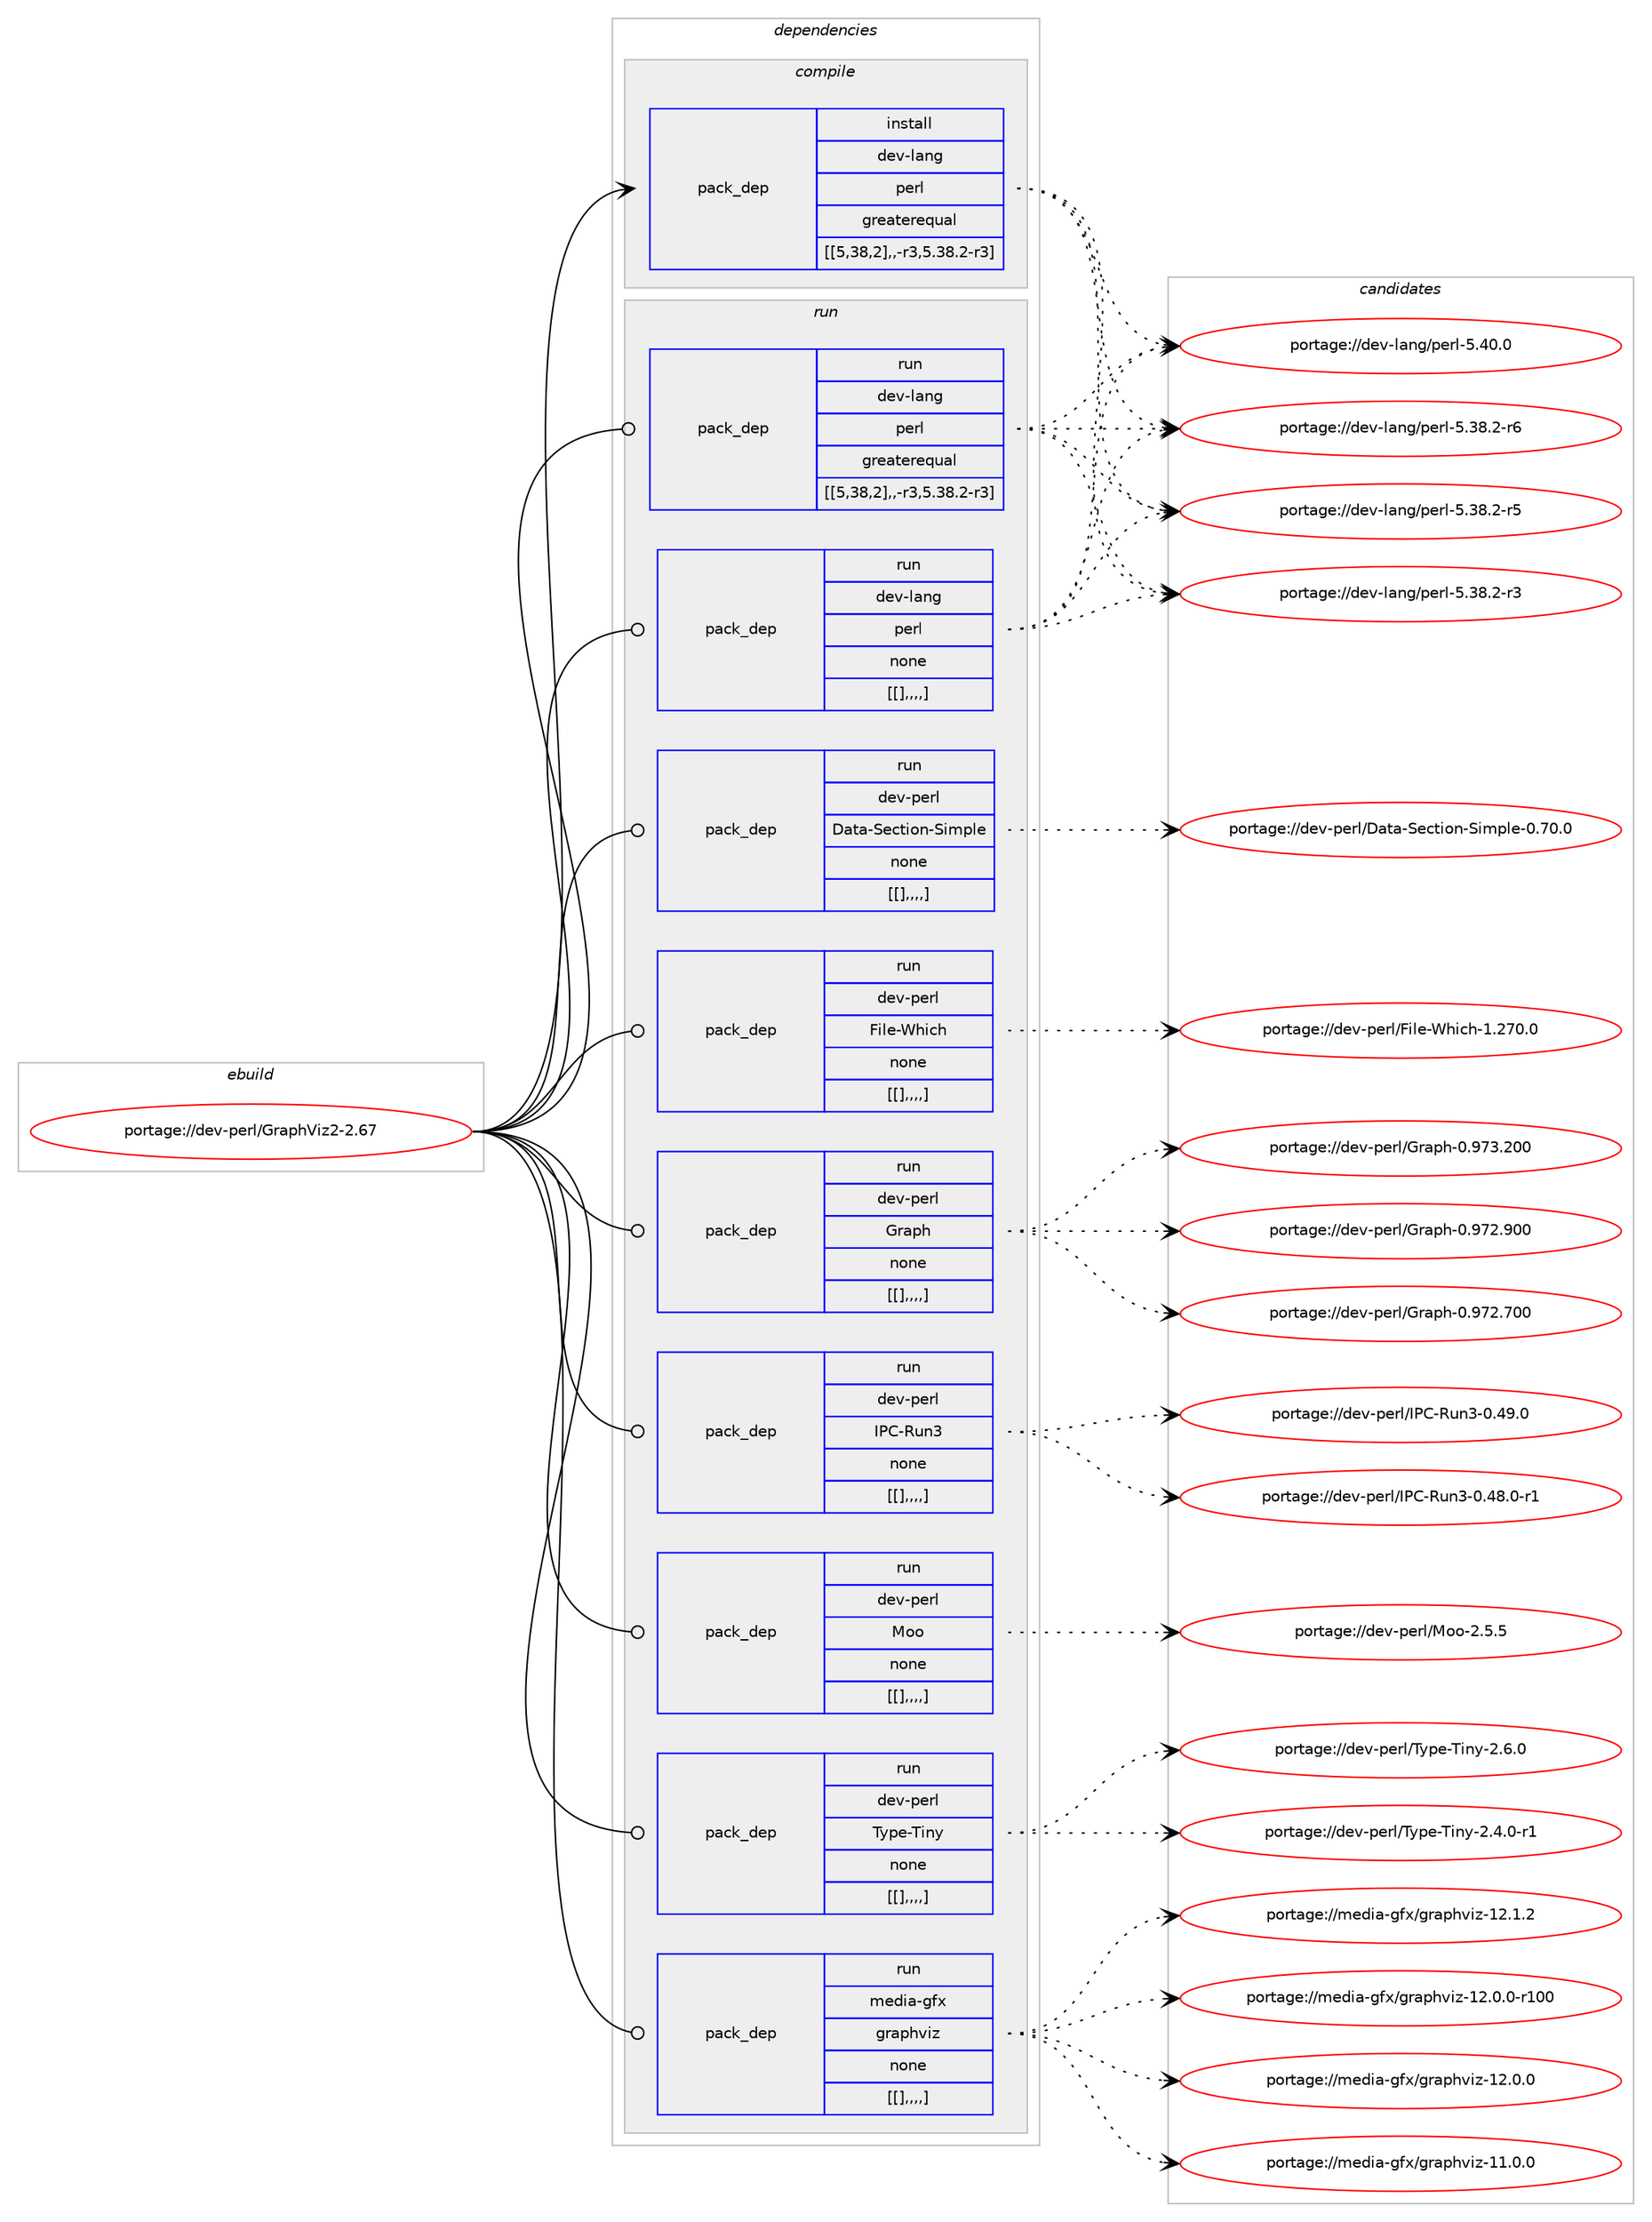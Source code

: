 digraph prolog {

# *************
# Graph options
# *************

newrank=true;
concentrate=true;
compound=true;
graph [rankdir=LR,fontname=Helvetica,fontsize=10,ranksep=1.5];#, ranksep=2.5, nodesep=0.2];
edge  [arrowhead=vee];
node  [fontname=Helvetica,fontsize=10];

# **********
# The ebuild
# **********

subgraph cluster_leftcol {
color=gray;
label=<<i>ebuild</i>>;
id [label="portage://dev-perl/GraphViz2-2.67", color=red, width=4, href="../dev-perl/GraphViz2-2.67.svg"];
}

# ****************
# The dependencies
# ****************

subgraph cluster_midcol {
color=gray;
label=<<i>dependencies</i>>;
subgraph cluster_compile {
fillcolor="#eeeeee";
style=filled;
label=<<i>compile</i>>;
subgraph pack102261 {
dependency135330 [label=<<TABLE BORDER="0" CELLBORDER="1" CELLSPACING="0" CELLPADDING="4" WIDTH="220"><TR><TD ROWSPAN="6" CELLPADDING="30">pack_dep</TD></TR><TR><TD WIDTH="110">install</TD></TR><TR><TD>dev-lang</TD></TR><TR><TD>perl</TD></TR><TR><TD>greaterequal</TD></TR><TR><TD>[[5,38,2],,-r3,5.38.2-r3]</TD></TR></TABLE>>, shape=none, color=blue];
}
id:e -> dependency135330:w [weight=20,style="solid",arrowhead="vee"];
}
subgraph cluster_compileandrun {
fillcolor="#eeeeee";
style=filled;
label=<<i>compile and run</i>>;
}
subgraph cluster_run {
fillcolor="#eeeeee";
style=filled;
label=<<i>run</i>>;
subgraph pack102290 {
dependency135353 [label=<<TABLE BORDER="0" CELLBORDER="1" CELLSPACING="0" CELLPADDING="4" WIDTH="220"><TR><TD ROWSPAN="6" CELLPADDING="30">pack_dep</TD></TR><TR><TD WIDTH="110">run</TD></TR><TR><TD>dev-lang</TD></TR><TR><TD>perl</TD></TR><TR><TD>greaterequal</TD></TR><TR><TD>[[5,38,2],,-r3,5.38.2-r3]</TD></TR></TABLE>>, shape=none, color=blue];
}
id:e -> dependency135353:w [weight=20,style="solid",arrowhead="odot"];
subgraph pack102306 {
dependency135381 [label=<<TABLE BORDER="0" CELLBORDER="1" CELLSPACING="0" CELLPADDING="4" WIDTH="220"><TR><TD ROWSPAN="6" CELLPADDING="30">pack_dep</TD></TR><TR><TD WIDTH="110">run</TD></TR><TR><TD>dev-lang</TD></TR><TR><TD>perl</TD></TR><TR><TD>none</TD></TR><TR><TD>[[],,,,]</TD></TR></TABLE>>, shape=none, color=blue];
}
id:e -> dependency135381:w [weight=20,style="solid",arrowhead="odot"];
subgraph pack102404 {
dependency135501 [label=<<TABLE BORDER="0" CELLBORDER="1" CELLSPACING="0" CELLPADDING="4" WIDTH="220"><TR><TD ROWSPAN="6" CELLPADDING="30">pack_dep</TD></TR><TR><TD WIDTH="110">run</TD></TR><TR><TD>dev-perl</TD></TR><TR><TD>Data-Section-Simple</TD></TR><TR><TD>none</TD></TR><TR><TD>[[],,,,]</TD></TR></TABLE>>, shape=none, color=blue];
}
id:e -> dependency135501:w [weight=20,style="solid",arrowhead="odot"];
subgraph pack102468 {
dependency135543 [label=<<TABLE BORDER="0" CELLBORDER="1" CELLSPACING="0" CELLPADDING="4" WIDTH="220"><TR><TD ROWSPAN="6" CELLPADDING="30">pack_dep</TD></TR><TR><TD WIDTH="110">run</TD></TR><TR><TD>dev-perl</TD></TR><TR><TD>File-Which</TD></TR><TR><TD>none</TD></TR><TR><TD>[[],,,,]</TD></TR></TABLE>>, shape=none, color=blue];
}
id:e -> dependency135543:w [weight=20,style="solid",arrowhead="odot"];
subgraph pack102489 {
dependency135597 [label=<<TABLE BORDER="0" CELLBORDER="1" CELLSPACING="0" CELLPADDING="4" WIDTH="220"><TR><TD ROWSPAN="6" CELLPADDING="30">pack_dep</TD></TR><TR><TD WIDTH="110">run</TD></TR><TR><TD>dev-perl</TD></TR><TR><TD>Graph</TD></TR><TR><TD>none</TD></TR><TR><TD>[[],,,,]</TD></TR></TABLE>>, shape=none, color=blue];
}
id:e -> dependency135597:w [weight=20,style="solid",arrowhead="odot"];
subgraph pack102546 {
dependency135611 [label=<<TABLE BORDER="0" CELLBORDER="1" CELLSPACING="0" CELLPADDING="4" WIDTH="220"><TR><TD ROWSPAN="6" CELLPADDING="30">pack_dep</TD></TR><TR><TD WIDTH="110">run</TD></TR><TR><TD>dev-perl</TD></TR><TR><TD>IPC-Run3</TD></TR><TR><TD>none</TD></TR><TR><TD>[[],,,,]</TD></TR></TABLE>>, shape=none, color=blue];
}
id:e -> dependency135611:w [weight=20,style="solid",arrowhead="odot"];
subgraph pack102548 {
dependency135616 [label=<<TABLE BORDER="0" CELLBORDER="1" CELLSPACING="0" CELLPADDING="4" WIDTH="220"><TR><TD ROWSPAN="6" CELLPADDING="30">pack_dep</TD></TR><TR><TD WIDTH="110">run</TD></TR><TR><TD>dev-perl</TD></TR><TR><TD>Moo</TD></TR><TR><TD>none</TD></TR><TR><TD>[[],,,,]</TD></TR></TABLE>>, shape=none, color=blue];
}
id:e -> dependency135616:w [weight=20,style="solid",arrowhead="odot"];
subgraph pack102553 {
dependency135621 [label=<<TABLE BORDER="0" CELLBORDER="1" CELLSPACING="0" CELLPADDING="4" WIDTH="220"><TR><TD ROWSPAN="6" CELLPADDING="30">pack_dep</TD></TR><TR><TD WIDTH="110">run</TD></TR><TR><TD>dev-perl</TD></TR><TR><TD>Type-Tiny</TD></TR><TR><TD>none</TD></TR><TR><TD>[[],,,,]</TD></TR></TABLE>>, shape=none, color=blue];
}
id:e -> dependency135621:w [weight=20,style="solid",arrowhead="odot"];
subgraph pack102582 {
dependency135649 [label=<<TABLE BORDER="0" CELLBORDER="1" CELLSPACING="0" CELLPADDING="4" WIDTH="220"><TR><TD ROWSPAN="6" CELLPADDING="30">pack_dep</TD></TR><TR><TD WIDTH="110">run</TD></TR><TR><TD>media-gfx</TD></TR><TR><TD>graphviz</TD></TR><TR><TD>none</TD></TR><TR><TD>[[],,,,]</TD></TR></TABLE>>, shape=none, color=blue];
}
id:e -> dependency135649:w [weight=20,style="solid",arrowhead="odot"];
}
}

# **************
# The candidates
# **************

subgraph cluster_choices {
rank=same;
color=gray;
label=<<i>candidates</i>>;

subgraph choice102200 {
color=black;
nodesep=1;
choice10010111845108971101034711210111410845534652484648 [label="portage://dev-lang/perl-5.40.0", color=red, width=4,href="../dev-lang/perl-5.40.0.svg"];
choice100101118451089711010347112101114108455346515646504511454 [label="portage://dev-lang/perl-5.38.2-r6", color=red, width=4,href="../dev-lang/perl-5.38.2-r6.svg"];
choice100101118451089711010347112101114108455346515646504511453 [label="portage://dev-lang/perl-5.38.2-r5", color=red, width=4,href="../dev-lang/perl-5.38.2-r5.svg"];
choice100101118451089711010347112101114108455346515646504511451 [label="portage://dev-lang/perl-5.38.2-r3", color=red, width=4,href="../dev-lang/perl-5.38.2-r3.svg"];
dependency135330:e -> choice10010111845108971101034711210111410845534652484648:w [style=dotted,weight="100"];
dependency135330:e -> choice100101118451089711010347112101114108455346515646504511454:w [style=dotted,weight="100"];
dependency135330:e -> choice100101118451089711010347112101114108455346515646504511453:w [style=dotted,weight="100"];
dependency135330:e -> choice100101118451089711010347112101114108455346515646504511451:w [style=dotted,weight="100"];
}
subgraph choice102203 {
color=black;
nodesep=1;
choice10010111845108971101034711210111410845534652484648 [label="portage://dev-lang/perl-5.40.0", color=red, width=4,href="../dev-lang/perl-5.40.0.svg"];
choice100101118451089711010347112101114108455346515646504511454 [label="portage://dev-lang/perl-5.38.2-r6", color=red, width=4,href="../dev-lang/perl-5.38.2-r6.svg"];
choice100101118451089711010347112101114108455346515646504511453 [label="portage://dev-lang/perl-5.38.2-r5", color=red, width=4,href="../dev-lang/perl-5.38.2-r5.svg"];
choice100101118451089711010347112101114108455346515646504511451 [label="portage://dev-lang/perl-5.38.2-r3", color=red, width=4,href="../dev-lang/perl-5.38.2-r3.svg"];
dependency135353:e -> choice10010111845108971101034711210111410845534652484648:w [style=dotted,weight="100"];
dependency135353:e -> choice100101118451089711010347112101114108455346515646504511454:w [style=dotted,weight="100"];
dependency135353:e -> choice100101118451089711010347112101114108455346515646504511453:w [style=dotted,weight="100"];
dependency135353:e -> choice100101118451089711010347112101114108455346515646504511451:w [style=dotted,weight="100"];
}
subgraph choice102208 {
color=black;
nodesep=1;
choice10010111845108971101034711210111410845534652484648 [label="portage://dev-lang/perl-5.40.0", color=red, width=4,href="../dev-lang/perl-5.40.0.svg"];
choice100101118451089711010347112101114108455346515646504511454 [label="portage://dev-lang/perl-5.38.2-r6", color=red, width=4,href="../dev-lang/perl-5.38.2-r6.svg"];
choice100101118451089711010347112101114108455346515646504511453 [label="portage://dev-lang/perl-5.38.2-r5", color=red, width=4,href="../dev-lang/perl-5.38.2-r5.svg"];
choice100101118451089711010347112101114108455346515646504511451 [label="portage://dev-lang/perl-5.38.2-r3", color=red, width=4,href="../dev-lang/perl-5.38.2-r3.svg"];
dependency135381:e -> choice10010111845108971101034711210111410845534652484648:w [style=dotted,weight="100"];
dependency135381:e -> choice100101118451089711010347112101114108455346515646504511454:w [style=dotted,weight="100"];
dependency135381:e -> choice100101118451089711010347112101114108455346515646504511453:w [style=dotted,weight="100"];
dependency135381:e -> choice100101118451089711010347112101114108455346515646504511451:w [style=dotted,weight="100"];
}
subgraph choice102213 {
color=black;
nodesep=1;
choice1001011184511210111410847689711697458310199116105111110458310510911210810145484655484648 [label="portage://dev-perl/Data-Section-Simple-0.70.0", color=red, width=4,href="../dev-perl/Data-Section-Simple-0.70.0.svg"];
dependency135501:e -> choice1001011184511210111410847689711697458310199116105111110458310510911210810145484655484648:w [style=dotted,weight="100"];
}
subgraph choice102282 {
color=black;
nodesep=1;
choice1001011184511210111410847701051081014587104105991044549465055484648 [label="portage://dev-perl/File-Which-1.270.0", color=red, width=4,href="../dev-perl/File-Which-1.270.0.svg"];
dependency135543:e -> choice1001011184511210111410847701051081014587104105991044549465055484648:w [style=dotted,weight="100"];
}
subgraph choice102284 {
color=black;
nodesep=1;
choice1001011184511210111410847711149711210445484657555146504848 [label="portage://dev-perl/Graph-0.973.200", color=red, width=4,href="../dev-perl/Graph-0.973.200.svg"];
choice1001011184511210111410847711149711210445484657555046574848 [label="portage://dev-perl/Graph-0.972.900", color=red, width=4,href="../dev-perl/Graph-0.972.900.svg"];
choice1001011184511210111410847711149711210445484657555046554848 [label="portage://dev-perl/Graph-0.972.700", color=red, width=4,href="../dev-perl/Graph-0.972.700.svg"];
dependency135597:e -> choice1001011184511210111410847711149711210445484657555146504848:w [style=dotted,weight="100"];
dependency135597:e -> choice1001011184511210111410847711149711210445484657555046574848:w [style=dotted,weight="100"];
dependency135597:e -> choice1001011184511210111410847711149711210445484657555046554848:w [style=dotted,weight="100"];
}
subgraph choice102311 {
color=black;
nodesep=1;
choice100101118451121011141084773806745821171105145484652574648 [label="portage://dev-perl/IPC-Run3-0.49.0", color=red, width=4,href="../dev-perl/IPC-Run3-0.49.0.svg"];
choice1001011184511210111410847738067458211711051454846525646484511449 [label="portage://dev-perl/IPC-Run3-0.48.0-r1", color=red, width=4,href="../dev-perl/IPC-Run3-0.48.0-r1.svg"];
dependency135611:e -> choice100101118451121011141084773806745821171105145484652574648:w [style=dotted,weight="100"];
dependency135611:e -> choice1001011184511210111410847738067458211711051454846525646484511449:w [style=dotted,weight="100"];
}
subgraph choice102336 {
color=black;
nodesep=1;
choice100101118451121011141084777111111455046534653 [label="portage://dev-perl/Moo-2.5.5", color=red, width=4,href="../dev-perl/Moo-2.5.5.svg"];
dependency135616:e -> choice100101118451121011141084777111111455046534653:w [style=dotted,weight="100"];
}
subgraph choice102364 {
color=black;
nodesep=1;
choice1001011184511210111410847841211121014584105110121455046544648 [label="portage://dev-perl/Type-Tiny-2.6.0", color=red, width=4,href="../dev-perl/Type-Tiny-2.6.0.svg"];
choice10010111845112101114108478412111210145841051101214550465246484511449 [label="portage://dev-perl/Type-Tiny-2.4.0-r1", color=red, width=4,href="../dev-perl/Type-Tiny-2.4.0-r1.svg"];
dependency135621:e -> choice1001011184511210111410847841211121014584105110121455046544648:w [style=dotted,weight="100"];
dependency135621:e -> choice10010111845112101114108478412111210145841051101214550465246484511449:w [style=dotted,weight="100"];
}
subgraph choice102389 {
color=black;
nodesep=1;
choice1091011001059745103102120471031149711210411810512245495046494650 [label="portage://media-gfx/graphviz-12.1.2", color=red, width=4,href="../media-gfx/graphviz-12.1.2.svg"];
choice109101100105974510310212047103114971121041181051224549504648464845114494848 [label="portage://media-gfx/graphviz-12.0.0-r100", color=red, width=4,href="../media-gfx/graphviz-12.0.0-r100.svg"];
choice1091011001059745103102120471031149711210411810512245495046484648 [label="portage://media-gfx/graphviz-12.0.0", color=red, width=4,href="../media-gfx/graphviz-12.0.0.svg"];
choice1091011001059745103102120471031149711210411810512245494946484648 [label="portage://media-gfx/graphviz-11.0.0", color=red, width=4,href="../media-gfx/graphviz-11.0.0.svg"];
dependency135649:e -> choice1091011001059745103102120471031149711210411810512245495046494650:w [style=dotted,weight="100"];
dependency135649:e -> choice109101100105974510310212047103114971121041181051224549504648464845114494848:w [style=dotted,weight="100"];
dependency135649:e -> choice1091011001059745103102120471031149711210411810512245495046484648:w [style=dotted,weight="100"];
dependency135649:e -> choice1091011001059745103102120471031149711210411810512245494946484648:w [style=dotted,weight="100"];
}
}

}
